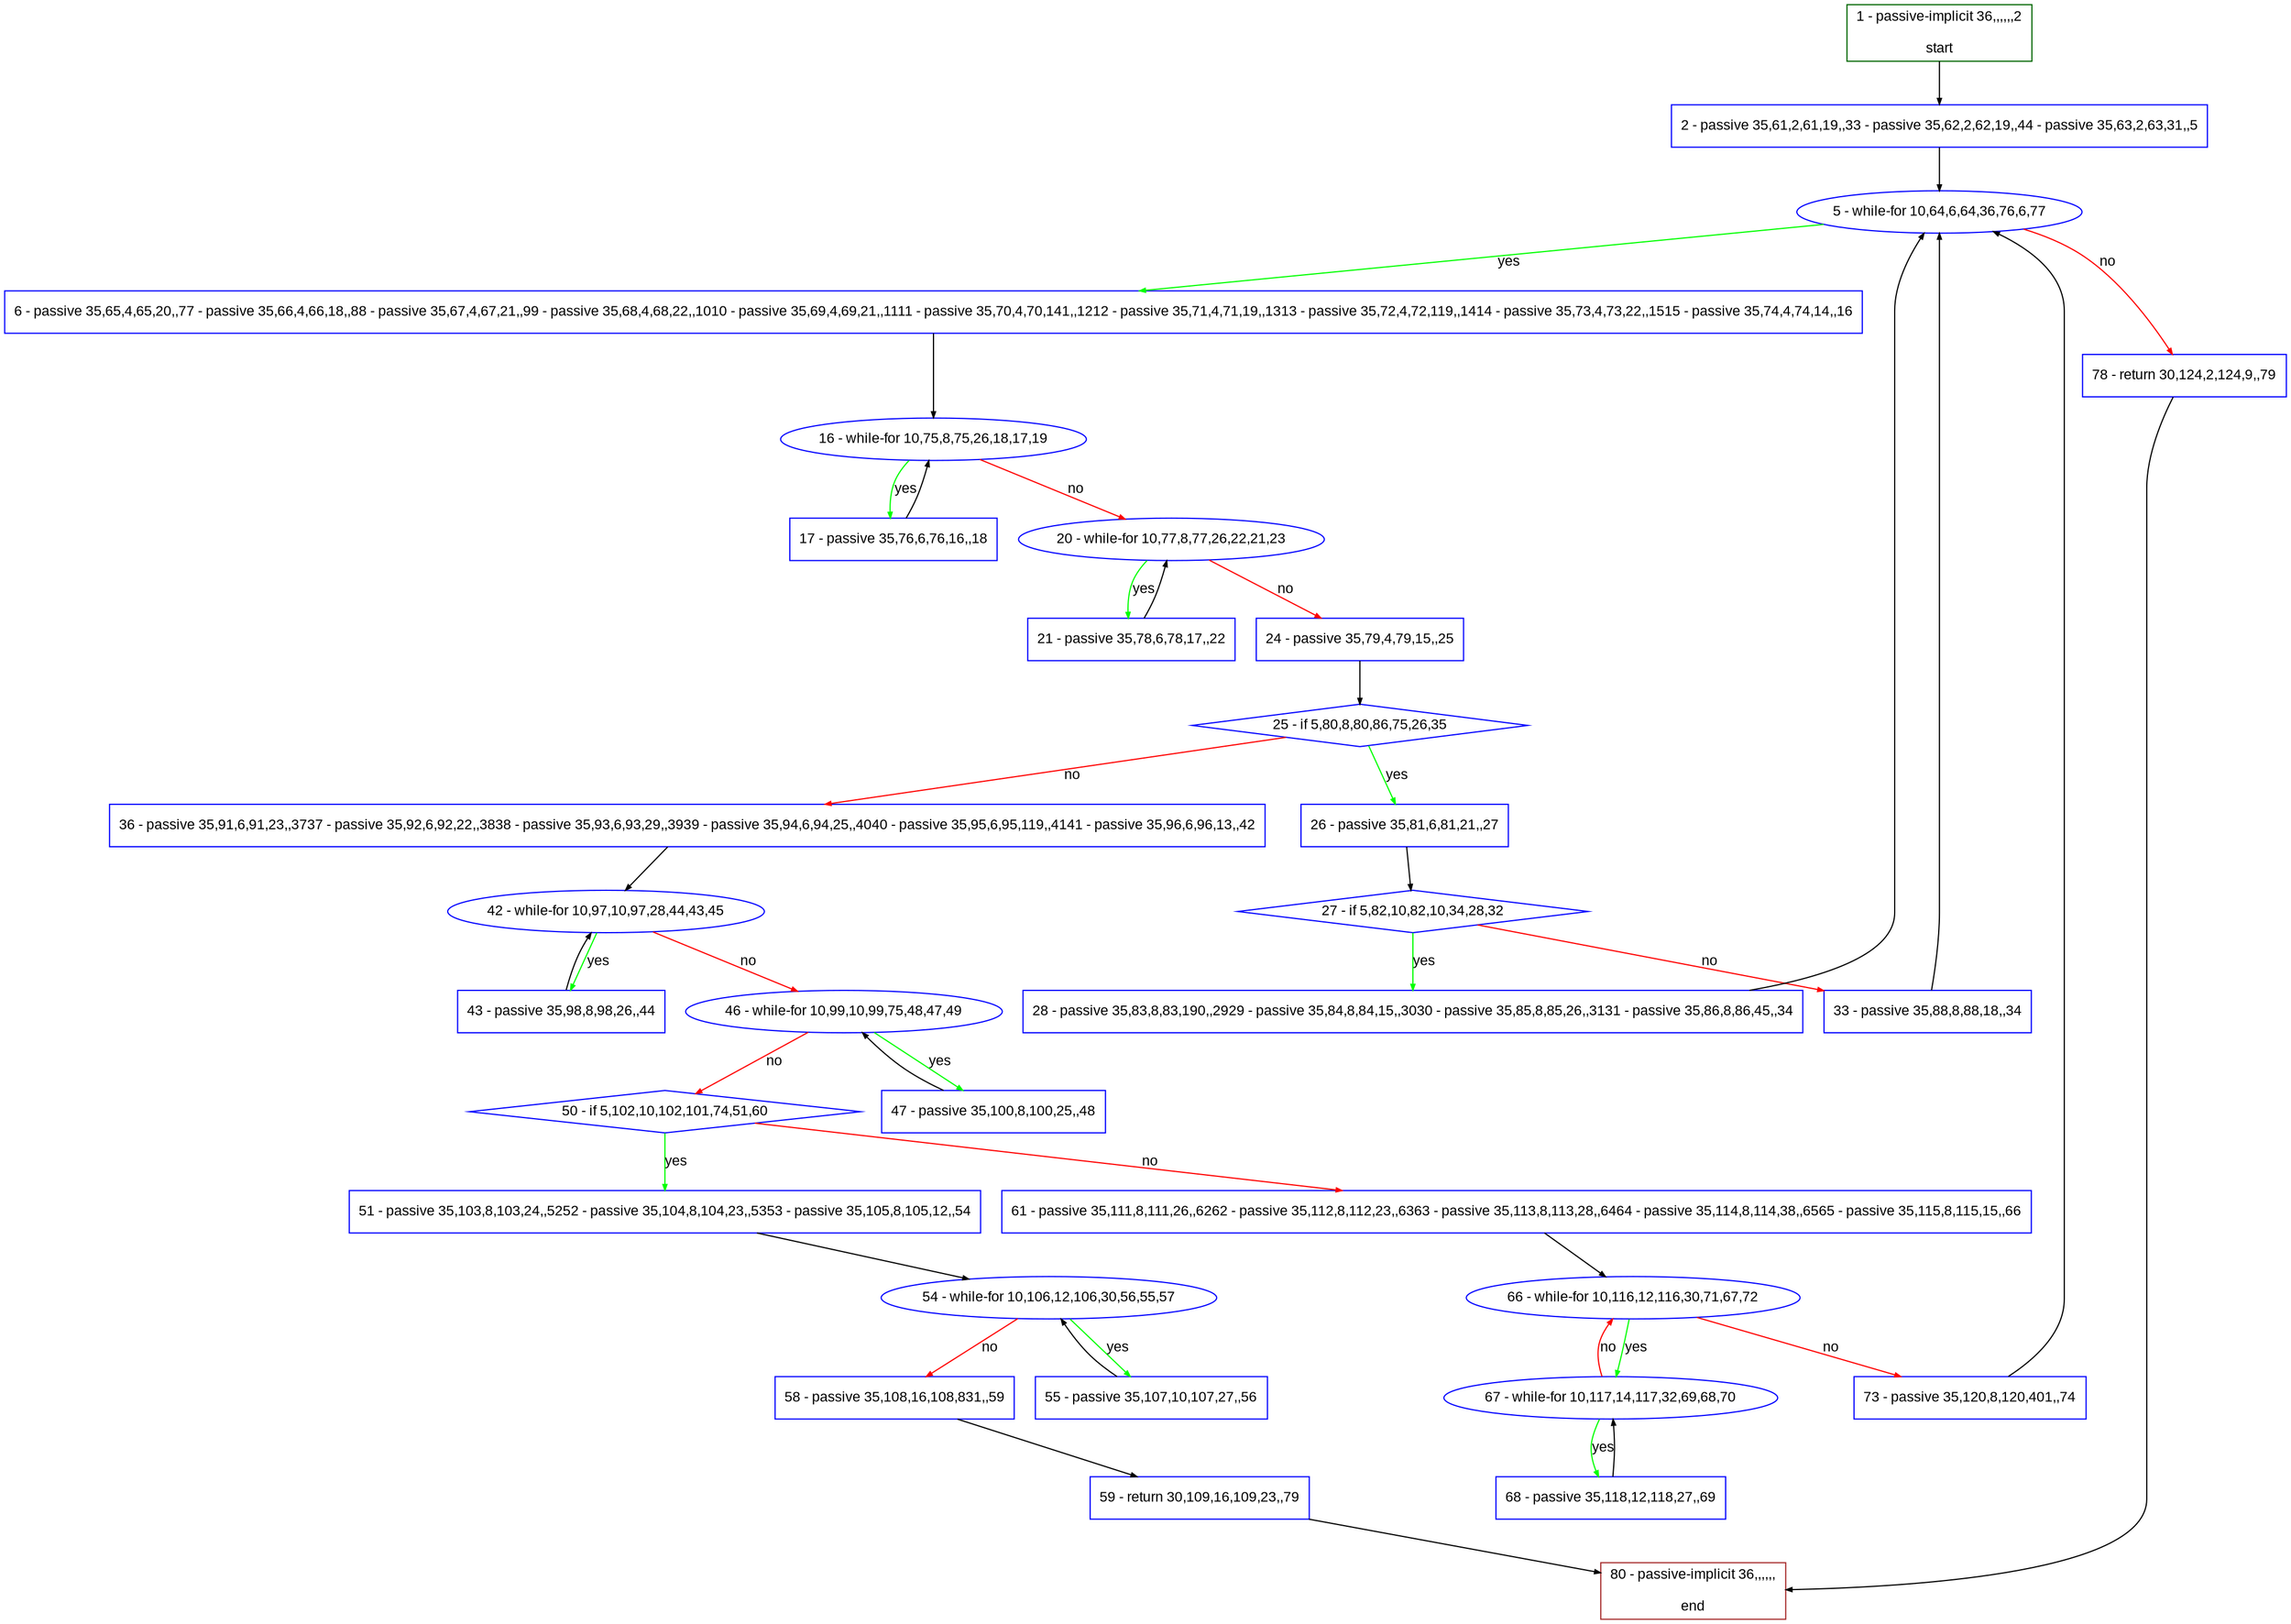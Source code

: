 digraph "" {
  graph [pack="true", label="", fontsize="12", packmode="clust", fontname="Arial", fillcolor="#FFFFCC", bgcolor="white", style="rounded,filled", compound="true"];
  node [node_initialized="no", label="", color="grey", fontsize="12", fillcolor="white", fontname="Arial", style="filled", shape="rectangle", compound="true", fixedsize="false"];
  edge [fontcolor="black", arrowhead="normal", arrowtail="none", arrowsize="0.5", ltail="", label="", color="black", fontsize="12", lhead="", fontname="Arial", dir="forward", compound="true"];
  __N1 [label="2 - passive 35,61,2,61,19,,33 - passive 35,62,2,62,19,,44 - passive 35,63,2,63,31,,5", color="#0000ff", fillcolor="#ffffff", style="filled", shape="box"];
  __N2 [label="1 - passive-implicit 36,,,,,,2\n\nstart", color="#006400", fillcolor="#ffffff", style="filled", shape="box"];
  __N3 [label="5 - while-for 10,64,6,64,36,76,6,77", color="#0000ff", fillcolor="#ffffff", style="filled", shape="oval"];
  __N4 [label="6 - passive 35,65,4,65,20,,77 - passive 35,66,4,66,18,,88 - passive 35,67,4,67,21,,99 - passive 35,68,4,68,22,,1010 - passive 35,69,4,69,21,,1111 - passive 35,70,4,70,141,,1212 - passive 35,71,4,71,19,,1313 - passive 35,72,4,72,119,,1414 - passive 35,73,4,73,22,,1515 - passive 35,74,4,74,14,,16", color="#0000ff", fillcolor="#ffffff", style="filled", shape="box"];
  __N5 [label="78 - return 30,124,2,124,9,,79", color="#0000ff", fillcolor="#ffffff", style="filled", shape="box"];
  __N6 [label="16 - while-for 10,75,8,75,26,18,17,19", color="#0000ff", fillcolor="#ffffff", style="filled", shape="oval"];
  __N7 [label="17 - passive 35,76,6,76,16,,18", color="#0000ff", fillcolor="#ffffff", style="filled", shape="box"];
  __N8 [label="20 - while-for 10,77,8,77,26,22,21,23", color="#0000ff", fillcolor="#ffffff", style="filled", shape="oval"];
  __N9 [label="21 - passive 35,78,6,78,17,,22", color="#0000ff", fillcolor="#ffffff", style="filled", shape="box"];
  __N10 [label="24 - passive 35,79,4,79,15,,25", color="#0000ff", fillcolor="#ffffff", style="filled", shape="box"];
  __N11 [label="25 - if 5,80,8,80,86,75,26,35", color="#0000ff", fillcolor="#ffffff", style="filled", shape="diamond"];
  __N12 [label="26 - passive 35,81,6,81,21,,27", color="#0000ff", fillcolor="#ffffff", style="filled", shape="box"];
  __N13 [label="36 - passive 35,91,6,91,23,,3737 - passive 35,92,6,92,22,,3838 - passive 35,93,6,93,29,,3939 - passive 35,94,6,94,25,,4040 - passive 35,95,6,95,119,,4141 - passive 35,96,6,96,13,,42", color="#0000ff", fillcolor="#ffffff", style="filled", shape="box"];
  __N14 [label="27 - if 5,82,10,82,10,34,28,32", color="#0000ff", fillcolor="#ffffff", style="filled", shape="diamond"];
  __N15 [label="28 - passive 35,83,8,83,190,,2929 - passive 35,84,8,84,15,,3030 - passive 35,85,8,85,26,,3131 - passive 35,86,8,86,45,,34", color="#0000ff", fillcolor="#ffffff", style="filled", shape="box"];
  __N16 [label="33 - passive 35,88,8,88,18,,34", color="#0000ff", fillcolor="#ffffff", style="filled", shape="box"];
  __N17 [label="42 - while-for 10,97,10,97,28,44,43,45", color="#0000ff", fillcolor="#ffffff", style="filled", shape="oval"];
  __N18 [label="43 - passive 35,98,8,98,26,,44", color="#0000ff", fillcolor="#ffffff", style="filled", shape="box"];
  __N19 [label="46 - while-for 10,99,10,99,75,48,47,49", color="#0000ff", fillcolor="#ffffff", style="filled", shape="oval"];
  __N20 [label="47 - passive 35,100,8,100,25,,48", color="#0000ff", fillcolor="#ffffff", style="filled", shape="box"];
  __N21 [label="50 - if 5,102,10,102,101,74,51,60", color="#0000ff", fillcolor="#ffffff", style="filled", shape="diamond"];
  __N22 [label="51 - passive 35,103,8,103,24,,5252 - passive 35,104,8,104,23,,5353 - passive 35,105,8,105,12,,54", color="#0000ff", fillcolor="#ffffff", style="filled", shape="box"];
  __N23 [label="61 - passive 35,111,8,111,26,,6262 - passive 35,112,8,112,23,,6363 - passive 35,113,8,113,28,,6464 - passive 35,114,8,114,38,,6565 - passive 35,115,8,115,15,,66", color="#0000ff", fillcolor="#ffffff", style="filled", shape="box"];
  __N24 [label="54 - while-for 10,106,12,106,30,56,55,57", color="#0000ff", fillcolor="#ffffff", style="filled", shape="oval"];
  __N25 [label="55 - passive 35,107,10,107,27,,56", color="#0000ff", fillcolor="#ffffff", style="filled", shape="box"];
  __N26 [label="58 - passive 35,108,16,108,831,,59", color="#0000ff", fillcolor="#ffffff", style="filled", shape="box"];
  __N27 [label="59 - return 30,109,16,109,23,,79", color="#0000ff", fillcolor="#ffffff", style="filled", shape="box"];
  __N28 [label="80 - passive-implicit 36,,,,,,\n\nend", color="#a52a2a", fillcolor="#ffffff", style="filled", shape="box"];
  __N29 [label="66 - while-for 10,116,12,116,30,71,67,72", color="#0000ff", fillcolor="#ffffff", style="filled", shape="oval"];
  __N30 [label="67 - while-for 10,117,14,117,32,69,68,70", color="#0000ff", fillcolor="#ffffff", style="filled", shape="oval"];
  __N31 [label="73 - passive 35,120,8,120,401,,74", color="#0000ff", fillcolor="#ffffff", style="filled", shape="box"];
  __N32 [label="68 - passive 35,118,12,118,27,,69", color="#0000ff", fillcolor="#ffffff", style="filled", shape="box"];
  __N2 -> __N1 [arrowhead="normal", arrowtail="none", color="#000000", label="", dir="forward"];
  __N1 -> __N3 [arrowhead="normal", arrowtail="none", color="#000000", label="", dir="forward"];
  __N3 -> __N4 [arrowhead="normal", arrowtail="none", color="#00ff00", label="yes", dir="forward"];
  __N3 -> __N5 [arrowhead="normal", arrowtail="none", color="#ff0000", label="no", dir="forward"];
  __N4 -> __N6 [arrowhead="normal", arrowtail="none", color="#000000", label="", dir="forward"];
  __N6 -> __N7 [arrowhead="normal", arrowtail="none", color="#00ff00", label="yes", dir="forward"];
  __N7 -> __N6 [arrowhead="normal", arrowtail="none", color="#000000", label="", dir="forward"];
  __N6 -> __N8 [arrowhead="normal", arrowtail="none", color="#ff0000", label="no", dir="forward"];
  __N8 -> __N9 [arrowhead="normal", arrowtail="none", color="#00ff00", label="yes", dir="forward"];
  __N9 -> __N8 [arrowhead="normal", arrowtail="none", color="#000000", label="", dir="forward"];
  __N8 -> __N10 [arrowhead="normal", arrowtail="none", color="#ff0000", label="no", dir="forward"];
  __N10 -> __N11 [arrowhead="normal", arrowtail="none", color="#000000", label="", dir="forward"];
  __N11 -> __N12 [arrowhead="normal", arrowtail="none", color="#00ff00", label="yes", dir="forward"];
  __N11 -> __N13 [arrowhead="normal", arrowtail="none", color="#ff0000", label="no", dir="forward"];
  __N12 -> __N14 [arrowhead="normal", arrowtail="none", color="#000000", label="", dir="forward"];
  __N14 -> __N15 [arrowhead="normal", arrowtail="none", color="#00ff00", label="yes", dir="forward"];
  __N14 -> __N16 [arrowhead="normal", arrowtail="none", color="#ff0000", label="no", dir="forward"];
  __N15 -> __N3 [arrowhead="normal", arrowtail="none", color="#000000", label="", dir="forward"];
  __N16 -> __N3 [arrowhead="normal", arrowtail="none", color="#000000", label="", dir="forward"];
  __N13 -> __N17 [arrowhead="normal", arrowtail="none", color="#000000", label="", dir="forward"];
  __N17 -> __N18 [arrowhead="normal", arrowtail="none", color="#00ff00", label="yes", dir="forward"];
  __N18 -> __N17 [arrowhead="normal", arrowtail="none", color="#000000", label="", dir="forward"];
  __N17 -> __N19 [arrowhead="normal", arrowtail="none", color="#ff0000", label="no", dir="forward"];
  __N19 -> __N20 [arrowhead="normal", arrowtail="none", color="#00ff00", label="yes", dir="forward"];
  __N20 -> __N19 [arrowhead="normal", arrowtail="none", color="#000000", label="", dir="forward"];
  __N19 -> __N21 [arrowhead="normal", arrowtail="none", color="#ff0000", label="no", dir="forward"];
  __N21 -> __N22 [arrowhead="normal", arrowtail="none", color="#00ff00", label="yes", dir="forward"];
  __N21 -> __N23 [arrowhead="normal", arrowtail="none", color="#ff0000", label="no", dir="forward"];
  __N22 -> __N24 [arrowhead="normal", arrowtail="none", color="#000000", label="", dir="forward"];
  __N24 -> __N25 [arrowhead="normal", arrowtail="none", color="#00ff00", label="yes", dir="forward"];
  __N25 -> __N24 [arrowhead="normal", arrowtail="none", color="#000000", label="", dir="forward"];
  __N24 -> __N26 [arrowhead="normal", arrowtail="none", color="#ff0000", label="no", dir="forward"];
  __N26 -> __N27 [arrowhead="normal", arrowtail="none", color="#000000", label="", dir="forward"];
  __N27 -> __N28 [arrowhead="normal", arrowtail="none", color="#000000", label="", dir="forward"];
  __N23 -> __N29 [arrowhead="normal", arrowtail="none", color="#000000", label="", dir="forward"];
  __N29 -> __N30 [arrowhead="normal", arrowtail="none", color="#00ff00", label="yes", dir="forward"];
  __N30 -> __N29 [arrowhead="normal", arrowtail="none", color="#ff0000", label="no", dir="forward"];
  __N29 -> __N31 [arrowhead="normal", arrowtail="none", color="#ff0000", label="no", dir="forward"];
  __N30 -> __N32 [arrowhead="normal", arrowtail="none", color="#00ff00", label="yes", dir="forward"];
  __N32 -> __N30 [arrowhead="normal", arrowtail="none", color="#000000", label="", dir="forward"];
  __N31 -> __N3 [arrowhead="normal", arrowtail="none", color="#000000", label="", dir="forward"];
  __N5 -> __N28 [arrowhead="normal", arrowtail="none", color="#000000", label="", dir="forward"];
}
